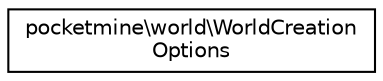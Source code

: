 digraph "Graphical Class Hierarchy"
{
 // INTERACTIVE_SVG=YES
 // LATEX_PDF_SIZE
  edge [fontname="Helvetica",fontsize="10",labelfontname="Helvetica",labelfontsize="10"];
  node [fontname="Helvetica",fontsize="10",shape=record];
  rankdir="LR";
  Node0 [label="pocketmine\\world\\WorldCreation\lOptions",height=0.2,width=0.4,color="black", fillcolor="white", style="filled",URL="$d0/d15/classpocketmine_1_1world_1_1_world_creation_options.html",tooltip=" "];
}
